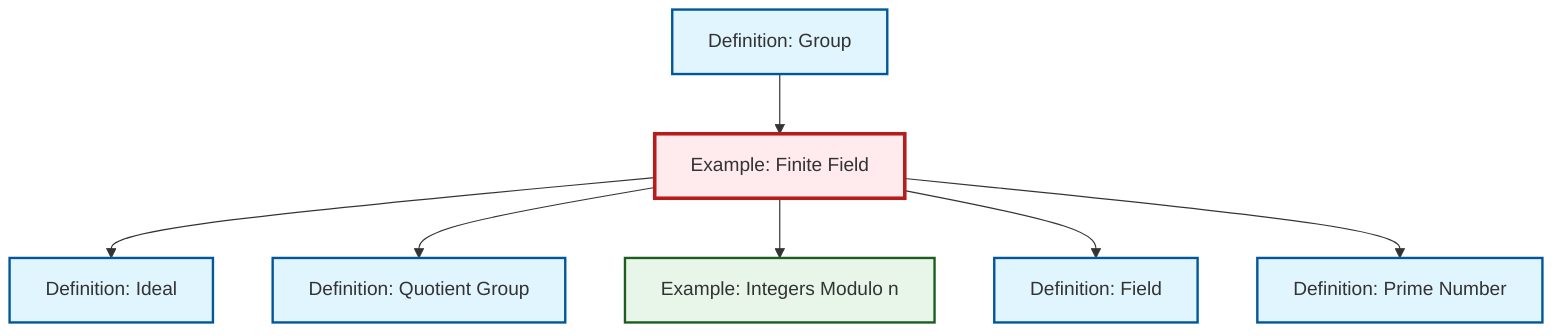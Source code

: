 graph TD
    classDef definition fill:#e1f5fe,stroke:#01579b,stroke-width:2px
    classDef theorem fill:#f3e5f5,stroke:#4a148c,stroke-width:2px
    classDef axiom fill:#fff3e0,stroke:#e65100,stroke-width:2px
    classDef example fill:#e8f5e9,stroke:#1b5e20,stroke-width:2px
    classDef current fill:#ffebee,stroke:#b71c1c,stroke-width:3px
    def-quotient-group["Definition: Quotient Group"]:::definition
    def-prime["Definition: Prime Number"]:::definition
    ex-quotient-integers-mod-n["Example: Integers Modulo n"]:::example
    def-field["Definition: Field"]:::definition
    ex-finite-field["Example: Finite Field"]:::example
    def-ideal["Definition: Ideal"]:::definition
    def-group["Definition: Group"]:::definition
    ex-finite-field --> def-ideal
    def-group --> ex-finite-field
    ex-finite-field --> def-quotient-group
    ex-finite-field --> ex-quotient-integers-mod-n
    ex-finite-field --> def-field
    ex-finite-field --> def-prime
    class ex-finite-field current